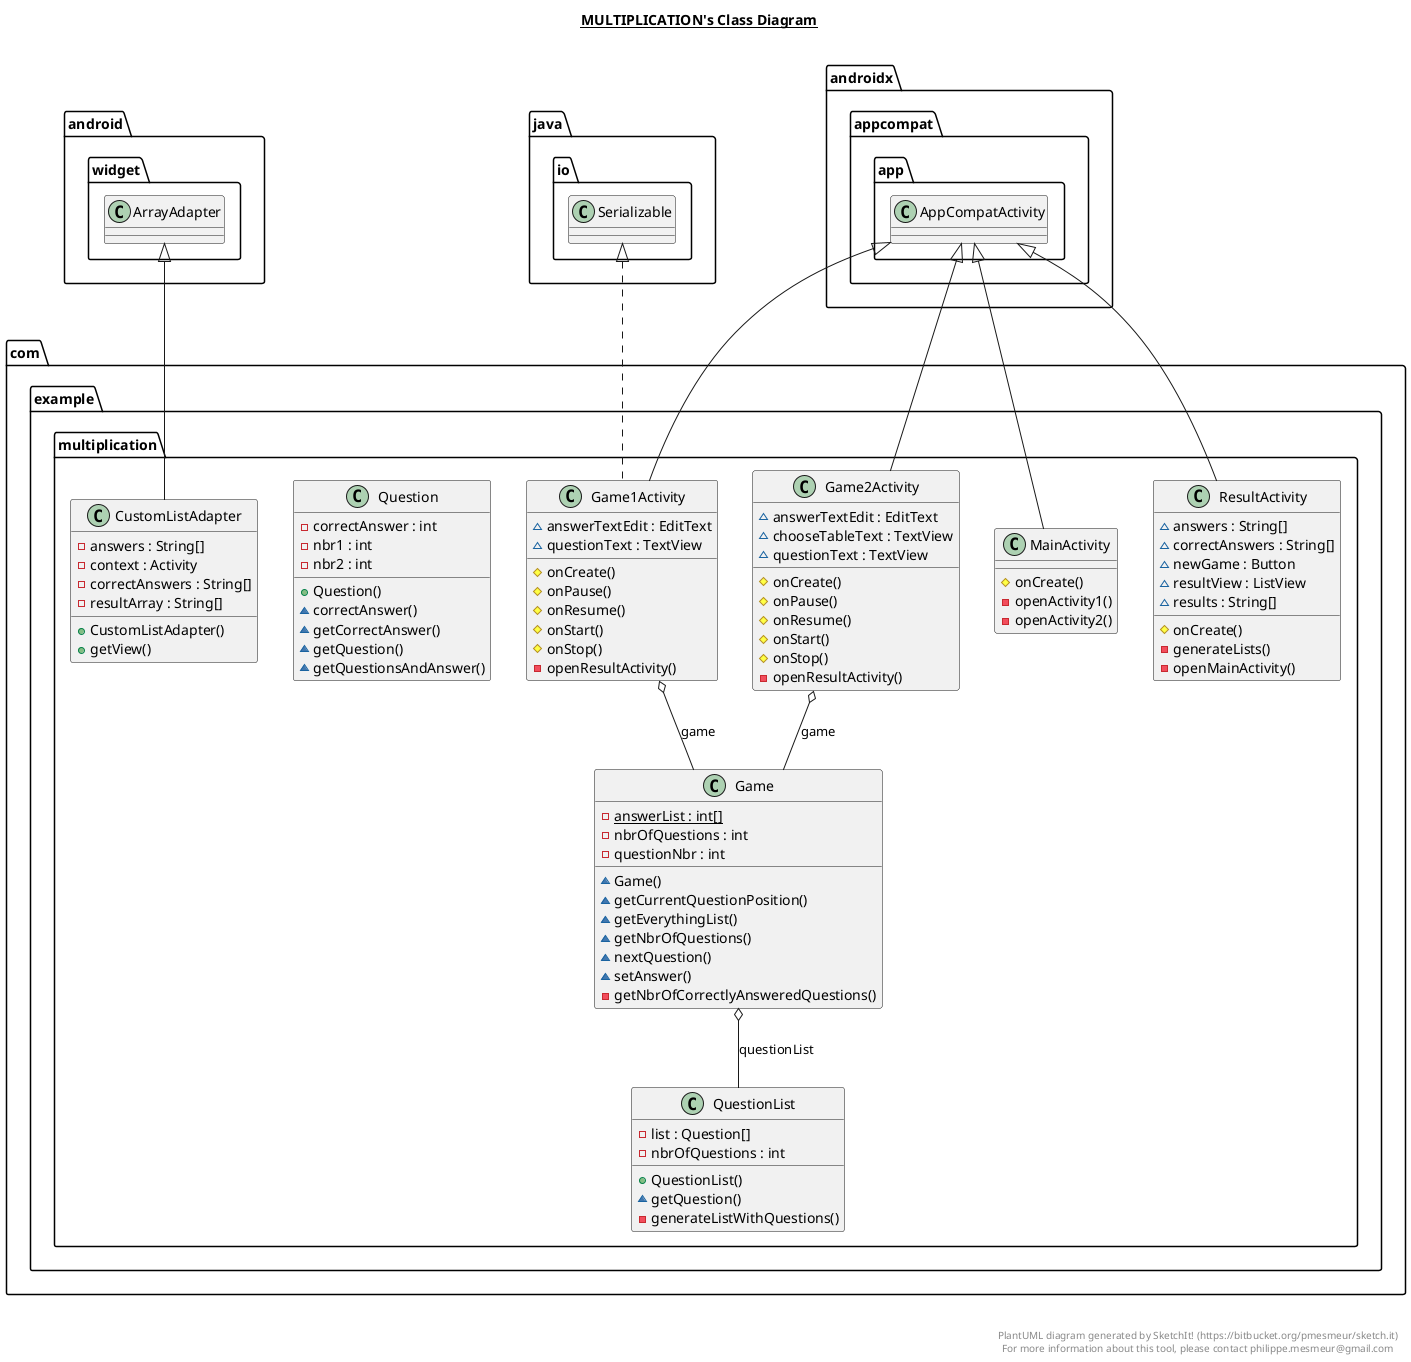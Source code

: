 @startuml

title __MULTIPLICATION's Class Diagram__\n

  namespace com.example.multiplication {
    class com.example.multiplication.CustomListAdapter {
        - answers : String[]
        - context : Activity
        - correctAnswers : String[]
        - resultArray : String[]
        + CustomListAdapter()
        + getView()
    }
  }
  

  namespace com.example.multiplication {
    class com.example.multiplication.Game {
        {static} - answerList : int[]
        - nbrOfQuestions : int
        - questionNbr : int
        ~ Game()
        ~ getCurrentQuestionPosition()
        ~ getEverythingList()
        ~ getNbrOfQuestions()
        ~ nextQuestion()
        ~ setAnswer()
        - getNbrOfCorrectlyAnsweredQuestions()
    }
  }
  

  namespace com.example.multiplication {
    class com.example.multiplication.Game1Activity {
        ~ answerTextEdit : EditText
        ~ questionText : TextView
        # onCreate()
        # onPause()
        # onResume()
        # onStart()
        # onStop()
        - openResultActivity()
    }
  }
  

  namespace com.example.multiplication {
    class com.example.multiplication.Game2Activity {
        ~ answerTextEdit : EditText
        ~ chooseTableText : TextView
        ~ questionText : TextView
        # onCreate()
        # onPause()
        # onResume()
        # onStart()
        # onStop()
        - openResultActivity()
    }
  }
  

  namespace com.example.multiplication {
    class com.example.multiplication.MainActivity {
        # onCreate()
        - openActivity1()
        - openActivity2()
    }
  }
  

  namespace com.example.multiplication {
    class com.example.multiplication.Question {
        - correctAnswer : int
        - nbr1 : int
        - nbr2 : int
        + Question()
        ~ correctAnswer()
        ~ getCorrectAnswer()
        ~ getQuestion()
        ~ getQuestionsAndAnswer()
    }
  }
  

  namespace com.example.multiplication {
    class com.example.multiplication.QuestionList {
        - list : Question[]
        - nbrOfQuestions : int
        + QuestionList()
        ~ getQuestion()
        - generateListWithQuestions()
    }
  }
  

  namespace com.example.multiplication {
    class com.example.multiplication.ResultActivity {
        ~ answers : String[]
        ~ correctAnswers : String[]
        ~ newGame : Button
        ~ resultView : ListView
        ~ results : String[]
        # onCreate()
        - generateLists()
        - openMainActivity()
    }
  }
  

  com.example.multiplication.CustomListAdapter -up-|> android.widget.ArrayAdapter
  com.example.multiplication.Game o-- com.example.multiplication.QuestionList : questionList
  com.example.multiplication.Game1Activity .up.|> java.io.Serializable
  com.example.multiplication.Game1Activity -up-|> androidx.appcompat.app.AppCompatActivity
  com.example.multiplication.Game1Activity o-- com.example.multiplication.Game : game
  com.example.multiplication.Game2Activity -up-|> androidx.appcompat.app.AppCompatActivity
  com.example.multiplication.Game2Activity o-- com.example.multiplication.Game : game
  com.example.multiplication.MainActivity -up-|> androidx.appcompat.app.AppCompatActivity
  com.example.multiplication.ResultActivity -up-|> androidx.appcompat.app.AppCompatActivity


right footer


PlantUML diagram generated by SketchIt! (https://bitbucket.org/pmesmeur/sketch.it)
For more information about this tool, please contact philippe.mesmeur@gmail.com
endfooter

@enduml
